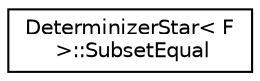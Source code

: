 digraph "Graphical Class Hierarchy"
{
  edge [fontname="Helvetica",fontsize="10",labelfontname="Helvetica",labelfontsize="10"];
  node [fontname="Helvetica",fontsize="10",shape=record];
  rankdir="LR";
  Node0 [label="DeterminizerStar\< F\l \>::SubsetEqual",height=0.2,width=0.4,color="black", fillcolor="white", style="filled",URL="$classfst_1_1DeterminizerStar_1_1SubsetEqual.html"];
}
